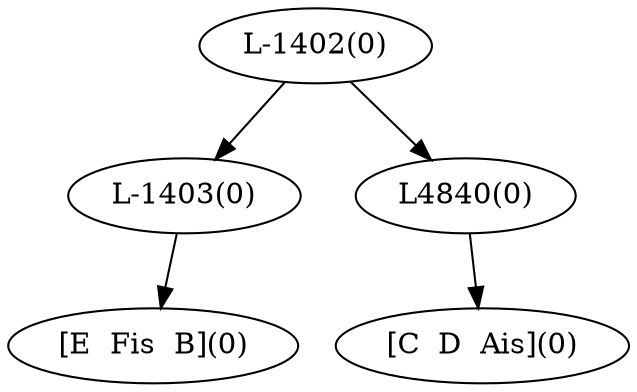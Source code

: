 digraph sample{
"L-1403(0)"->"[E  Fis  B](0)"
"L4840(0)"->"[C  D  Ais](0)"
"L-1402(0)"->"L-1403(0)"
"L-1402(0)"->"L4840(0)"
{rank = min; "L-1402(0)"}
{rank = same; "L-1403(0)"; "L4840(0)";}
{rank = max; "[C  D  Ais](0)"; "[E  Fis  B](0)";}
}